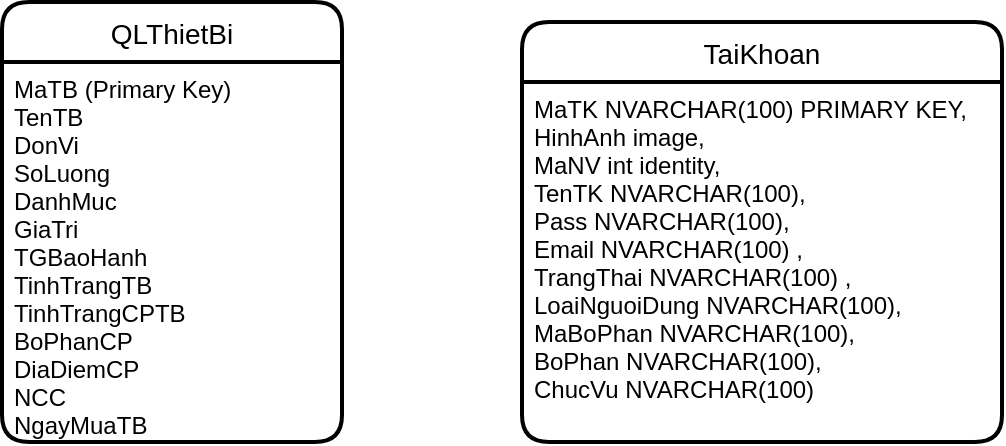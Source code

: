 <mxfile version="14.5.7" type="device" pages="2"><diagram id="YLB06yjSAZB4DVp4IIBM" name="Databse Design"><mxGraphModel dx="865" dy="436" grid="1" gridSize="10" guides="1" tooltips="1" connect="1" arrows="1" fold="1" page="1" pageScale="1" pageWidth="827" pageHeight="1169" math="0" shadow="0"><root><mxCell id="0"/><mxCell id="1" parent="0"/><mxCell id="kA45yuqVgIQFwDwrhDMj-34" value="QLThietBi" style="swimlane;childLayout=stackLayout;horizontal=1;startSize=30;horizontalStack=0;rounded=1;fontSize=14;fontStyle=0;strokeWidth=2;resizeParent=0;resizeLast=1;shadow=0;dashed=0;align=center;" parent="1" vertex="1"><mxGeometry x="40" y="40" width="170" height="220" as="geometry"><mxRectangle x="340" y="240" width="90" height="30" as="alternateBounds"/></mxGeometry></mxCell><mxCell id="kA45yuqVgIQFwDwrhDMj-35" value="MaTB (Primary Key)&#10;  TenTB &#10;  DonVi &#10;  SoLuong&#10;  DanhMuc&#10;  GiaTri&#10;  TGBaoHanh &#10;TinhTrangTB &#10;  TinhTrangCPTB &#10;  BoPhanCP &#10;  DiaDiemCP &#10;NCC&#10;  NgayMuaTB&#10; " style="align=left;strokeColor=none;fillColor=none;spacingLeft=4;fontSize=12;verticalAlign=top;resizable=0;rotatable=0;part=1;" parent="kA45yuqVgIQFwDwrhDMj-34" vertex="1"><mxGeometry y="30" width="170" height="190" as="geometry"/></mxCell><mxCell id="c-fZQwDBmrgV-nRmBz8w-1" value="TaiKhoan" style="swimlane;childLayout=stackLayout;horizontal=1;startSize=30;horizontalStack=0;rounded=1;fontSize=14;fontStyle=0;strokeWidth=2;resizeParent=0;resizeLast=1;shadow=0;dashed=0;align=center;" vertex="1" parent="1"><mxGeometry x="300" y="50" width="240" height="210" as="geometry"><mxRectangle x="340" y="240" width="90" height="30" as="alternateBounds"/></mxGeometry></mxCell><mxCell id="c-fZQwDBmrgV-nRmBz8w-2" value="MaTK NVARCHAR(100) PRIMARY KEY,&#9;&#9;&#9;&#9;&#9;&#9;&#10;&#9;HinhAnh image,&#10;&#9;MaNV int identity,&#9;&#9;&#9;&#9;&#9;&#9;&#9;&#9;&#9;&#10;&#9;TenTK NVARCHAR(100),&#10;&#9;Pass NVARCHAR(100),&#10;&#9;Email NVARCHAR(100) ,&#10;&#9;TrangThai NVARCHAR(100) ,&#9;&#9;&#9;&#9;&#9;&#9;&#9;&#10;&#9;LoaiNguoiDung NVARCHAR(100),&#9;&#9;&#9;&#9;&#9;&#9;&#10;&#9;MaBoPhan NVARCHAR(100),&#10;&#9;BoPhan NVARCHAR(100),&#10;&#9;ChucVu NVARCHAR(100) " style="align=left;strokeColor=none;fillColor=none;spacingLeft=4;fontSize=12;verticalAlign=top;resizable=0;rotatable=0;part=1;" vertex="1" parent="c-fZQwDBmrgV-nRmBz8w-1"><mxGeometry y="30" width="240" height="180" as="geometry"/></mxCell></root></mxGraphModel></diagram><diagram id="xq1ycd3csyLYdngYZEz1" name="UI"><mxGraphModel dx="1038" dy="523" grid="1" gridSize="10" guides="1" tooltips="1" connect="1" arrows="1" fold="1" page="1" pageScale="1" pageWidth="827" pageHeight="1169" math="0" shadow="0"><root><mxCell id="dLQEjok1zVK3hR3IlyHk-0"/><mxCell id="dLQEjok1zVK3hR3IlyHk-1" parent="dLQEjok1zVK3hR3IlyHk-0"/></root></mxGraphModel></diagram></mxfile>
